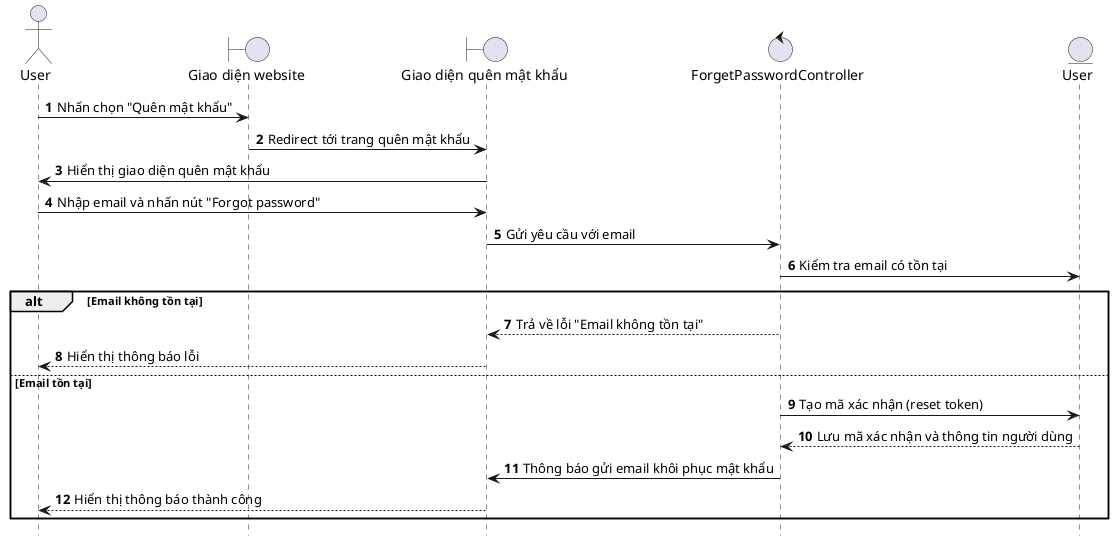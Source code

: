 @startuml ForgetPassword

hide footbox
autonumber
actor User as user
boundary "Giao diện website" as web
boundary "Giao diện quên mật khẩu" as forgetPasswordUI
control "ForgetPasswordController" as controller
entity "User" as userEntity

user -> web: Nhấn chọn "Quên mật khẩu"
web -> forgetPasswordUI: Redirect tới trang quên mật khẩu
forgetPasswordUI -> user: Hiển thị giao diện quên mật khẩu
user -> forgetPasswordUI: Nhập email và nhấn nút "Forgot password"
forgetPasswordUI -> controller: Gửi yêu cầu với email
controller -> userEntity: Kiểm tra email có tồn tại
alt Email không tồn tại
    controller --> forgetPasswordUI: Trả về lỗi "Email không tồn tại"
    forgetPasswordUI --> user: Hiển thị thông báo lỗi
else Email tồn tại
    controller -> userEntity: Tạo mã xác nhận (reset token)
    userEntity --> controller: Lưu mã xác nhận và thông tin người dùng
    controller -> forgetPasswordUI: Thông báo gửi email khôi phục mật khẩu
    forgetPasswordUI --> user: Hiển thị thông báo thành công
end

@enduml
